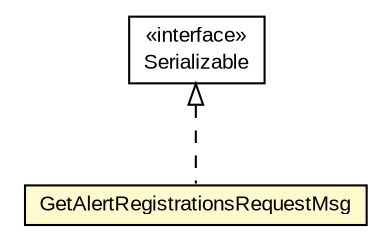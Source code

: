 #!/usr/local/bin/dot
#
# Class diagram 
# Generated by UMLGraph version R5_6-24-gf6e263 (http://www.umlgraph.org/)
#

digraph G {
	edge [fontname="arial",fontsize=10,labelfontname="arial",labelfontsize=10];
	node [fontname="arial",fontsize=10,shape=plaintext];
	nodesep=0.25;
	ranksep=0.5;
	// org.miloss.fgsms.services.interfaces.policyconfiguration.GetAlertRegistrationsRequestMsg
	c418026 [label=<<table title="org.miloss.fgsms.services.interfaces.policyconfiguration.GetAlertRegistrationsRequestMsg" border="0" cellborder="1" cellspacing="0" cellpadding="2" port="p" bgcolor="lemonChiffon" href="./GetAlertRegistrationsRequestMsg.html">
		<tr><td><table border="0" cellspacing="0" cellpadding="1">
<tr><td align="center" balign="center"> GetAlertRegistrationsRequestMsg </td></tr>
		</table></td></tr>
		</table>>, URL="./GetAlertRegistrationsRequestMsg.html", fontname="arial", fontcolor="black", fontsize=10.0];
	//org.miloss.fgsms.services.interfaces.policyconfiguration.GetAlertRegistrationsRequestMsg implements java.io.Serializable
	c418622:p -> c418026:p [dir=back,arrowtail=empty,style=dashed];
	// java.io.Serializable
	c418622 [label=<<table title="java.io.Serializable" border="0" cellborder="1" cellspacing="0" cellpadding="2" port="p" href="http://java.sun.com/j2se/1.4.2/docs/api/java/io/Serializable.html">
		<tr><td><table border="0" cellspacing="0" cellpadding="1">
<tr><td align="center" balign="center"> &#171;interface&#187; </td></tr>
<tr><td align="center" balign="center"> Serializable </td></tr>
		</table></td></tr>
		</table>>, URL="http://java.sun.com/j2se/1.4.2/docs/api/java/io/Serializable.html", fontname="arial", fontcolor="black", fontsize=10.0];
}

